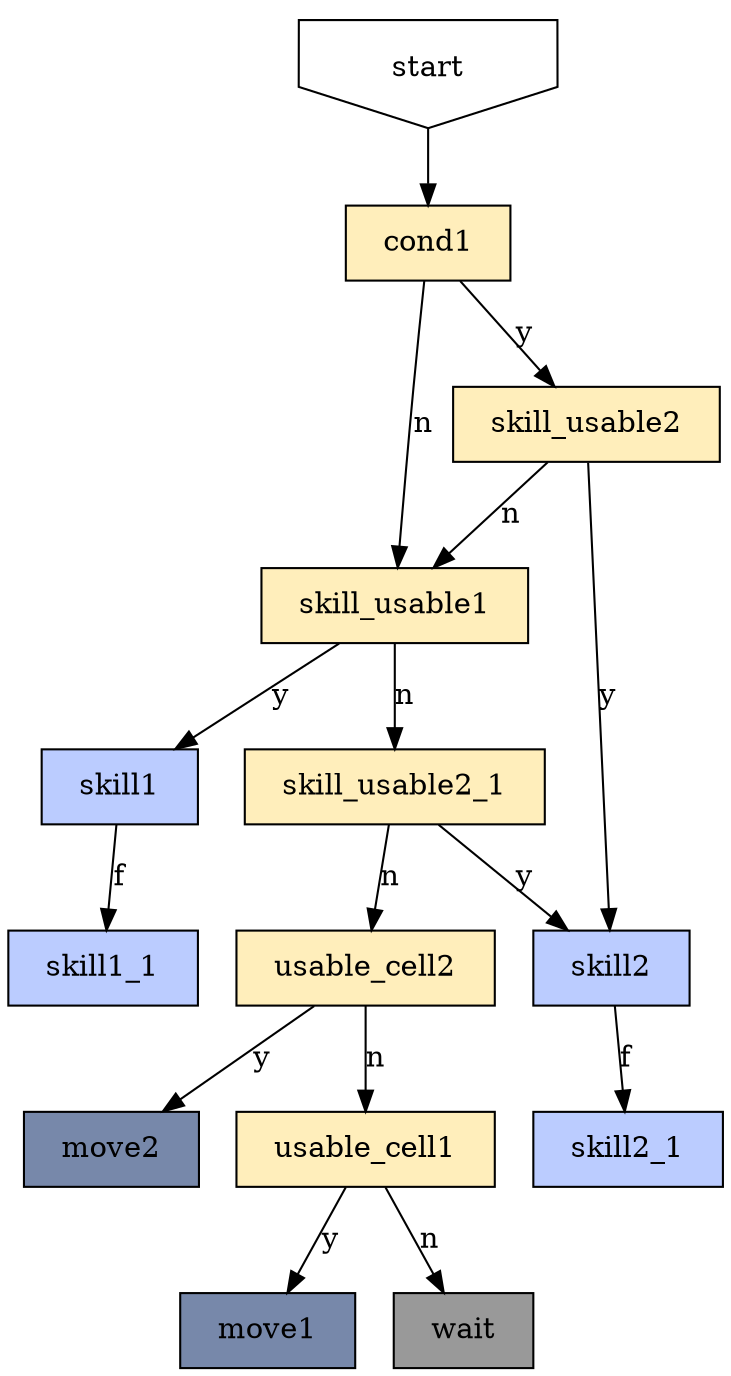 digraph {
	fixedsize=true;
	concentrate=true;
	node [shape=rect margin="0.25,0.125"];
	start [shape=invhouse];

	node [style=filled fillcolor="#FFEEBB"]; # cond
	cond1 [tooltip="hp?op=less&value=50"]; # hp < 50%
	skill_usable1 [tooltip="check?type=skill&slot=1&kind=usable&count=1&op=bigger"]; # active 1 usable, target count > 1
	skill_usable2 [tooltip="check?type=skill&slot=2&kind=usable"]; # active 2 usable
	skill_usable2_1 [tooltip="check?type=skill&slot=2&kind=usable"]; # active 2 usable
	usable_cell1 [tooltip="check?type=skill&slot=1&kind=movable"]; # is cell exists that can use active 1
	usable_cell2 [tooltip="check?type=skill&slot=2&kind=movable"]; # is cell exists that can use active 2

	node [fillcolor="#BBCCFF"];
	skill1 [tooltip="skill?slot=1&target=near&row=2"]; # use active 1 to near, target num > 2 in row
	skill1_1 [tooltip="skill?slot=1&target=near"]; # use active 1 to near
	skill2 [tooltip="skill?slot=2&target=near&row=2"]; # use active 2 to near, target num > 2 in row
	skill2_1 [tooltip="skill?slot=2&target=near"]; # use active 2 to near

	node [fillcolor="#7788aa"];
	move1 [tooltip="move?slot=1"]; # move to cell that can use active 1
	move2 [tooltip="move?slot=2"]; # move to cell that can use active 2
	wait [tooltip="wait" fillcolor="#999999"]; # wait

	start -> cond1;
	cond1 -> skill_usable2 [label="y"];
	cond1 -> skill_usable1 [label="n"];

	skill_usable2 -> skill2 [label="y"];
	skill_usable2 -> skill_usable1 [label="n"];
	skill2 -> skill2_1 [label="f"];

	skill_usable1 -> skill1 [label="y"];
	skill_usable1 -> skill_usable2_1 [label="n"];
	skill1 -> skill1_1 [label="f"];

	skill_usable2_1 -> skill2 [label="y"];
	skill_usable2_1 -> usable_cell2 [label="n"];

	usable_cell2 -> move2 [label="y"];
	usable_cell2 -> usable_cell1 [label="n"];

	usable_cell1 -> move1 [label="y"];
	usable_cell1 -> wait [label="n"];
}